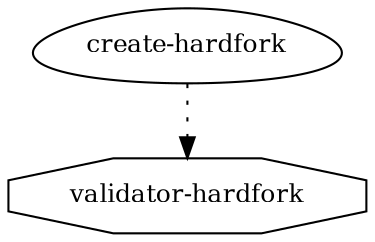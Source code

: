 digraph "validator-hardfork" {
node [
  fontsize = "12"
];
    "node63" [ label = "validator-hardfork", shape = octagon ];
    "node56" [ label = "create-hardfork", shape = egg ];
    "node56" -> "node63" [ style = dotted ] // create-hardfork -> validator-hardfork
}
